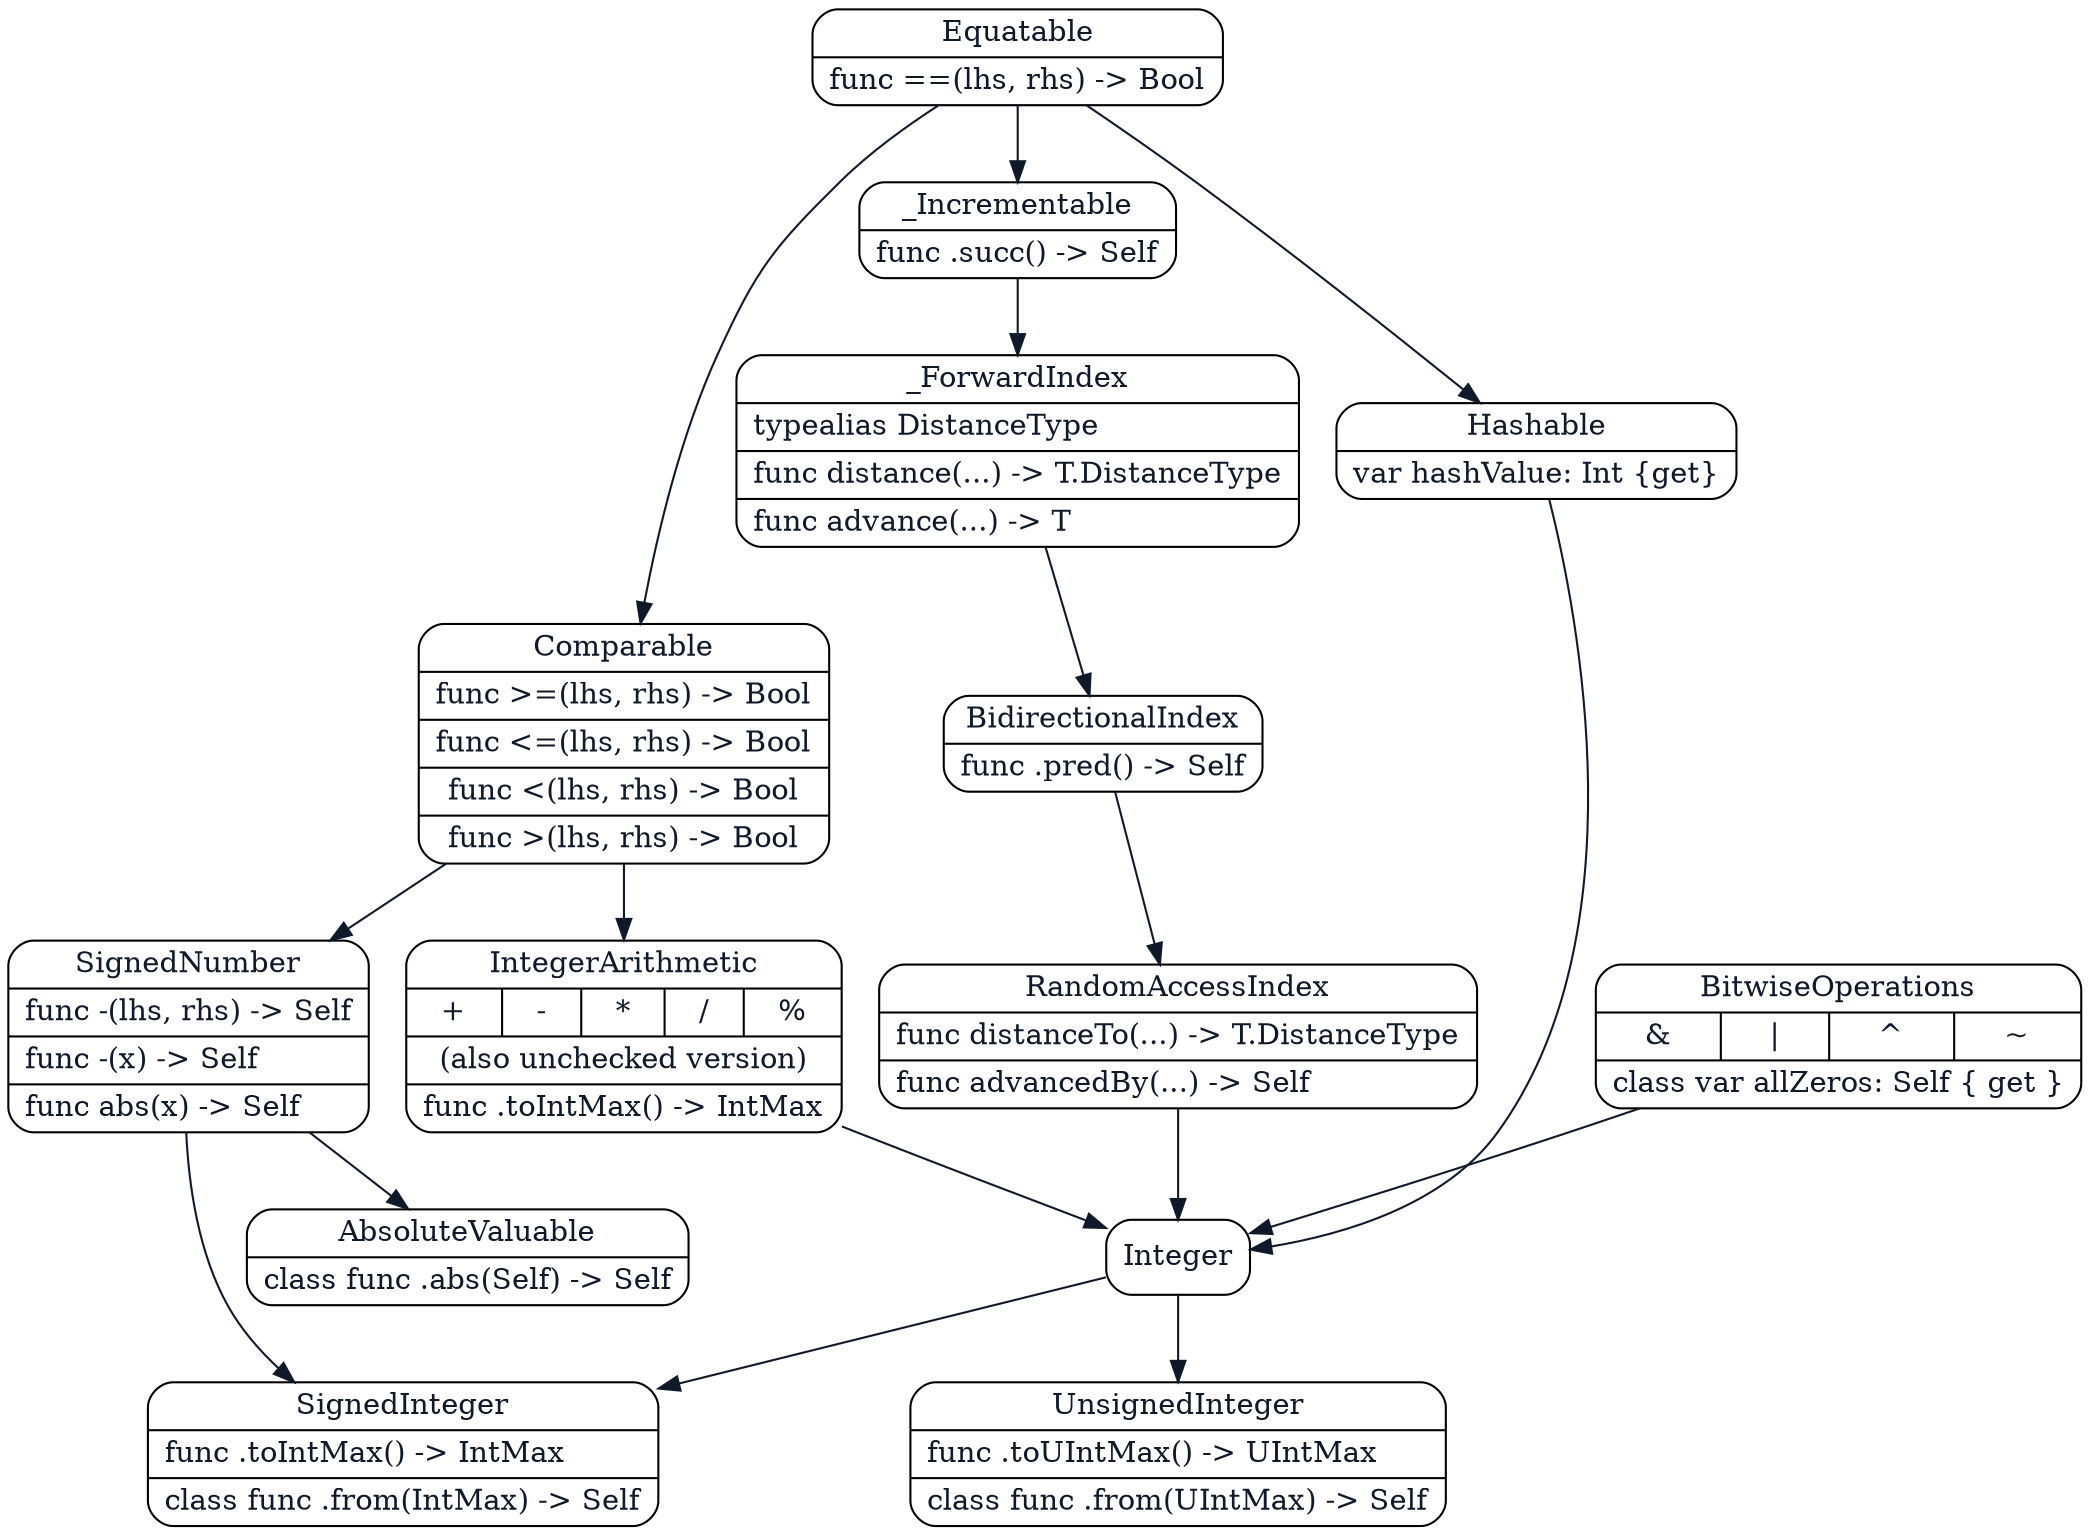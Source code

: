 digraph G {
  // General Settings
  graph [
         truecolor=true
         bgcolor="#FFFFFF00"
         fontname = "mono"
         splines=true
         ];
  node [
        shape="Mrecord"
        style=filled
        fillcolor="#FFFFFF"
        fontcolor="#0F192A"
        bgcolor=white
        ];
  edge [
        color="#0F192A"
        ];
  "Equatable" [
      label="{ Equatable | func ==(lhs, rhs) -&gt; Bool}"
      ];
  "Incrementable" [
      label="{ _Incrementable | func .succ() -&gt; Self}"
      ];

  "ForwardIndex" [
      label="{ _ForwardIndex | typealias DistanceType \l| func distance(...) -&gt; T.DistanceType | func advance(...) -&gt; T\l}"
      ];

  "BidirectionalIndex" [
      label="{ BidirectionalIndex | func .pred() -&gt; Self}"
      ];

  "RandomAccessIndex" [
      label="{ RandomAccessIndex | func distanceTo(...) -&gt; T.DistanceType | func advancedBy(...) -&gt; Self\l}"
      ];

  "Comparable" [
      label="{ Comparable | func &gt;=(lhs, rhs) -&gt; Bool | func &lt;=(lhs, rhs) -&gt; Bool | func &lt;(lhs, rhs) -&gt; Bool | func &gt;(lhs, rhs) -&gt; Bool}"
      ];

  "Hashable" [
      label="{ Hashable | var hashValue: Int \{get\} }"
      ];

  "SignedNumber" [
      label="{ SignedNumber | func -(lhs, rhs) -&gt; Self | func -(x) -&gt; Self \l| func abs(x) -&gt; Self\l}"
      ];

  "AbsoluteValuable" [
      label="{ AbsoluteValuable | class func .abs(Self) -&gt; Self}"
      ];

  "IntegerArithmetic" [
      label="{ IntegerArithmetic | {+ | - | * | / | %} | (also unchecked version) | func .toIntMax() -&gt; IntMax }"
      ];

  "BitwiseOperations" [
      label="{ BitwiseOperations | {\& | \| | ^ | ~} | class var allZeros: Self \{ get \}}"
      ];

  "Integer" [
      label="{ Integer }"
      ];

  "SignedInteger" [
      label="{ SignedInteger | func .toIntMax() -&gt; IntMax \l| class func .from(IntMax) -&gt; Self }"
      ];

  "UnsignedInteger" [
      label="{ UnsignedInteger | func .toUIntMax() -&gt; UIntMax \l| class func .from(UIntMax) -&gt; Self }"
      ];


  "Equatable" -> "Incrementable" -> "ForwardIndex" -> "BidirectionalIndex" -> "RandomAccessIndex";
  "Equatable" -> "Comparable";
  "Equatable" -> "Hashable";

  "Comparable" -> "SignedNumber" -> "AbsoluteValuable";

  "Comparable" -> "IntegerArithmetic" -> "Integer";
  "BitwiseOperations" -> "Integer";
  "RandomAccessIndex" -> "Integer";
  "Hashable" -> "Integer";

  "SignedNumber" -> "SignedInteger";
  "Integer" -> "SignedInteger";

  "Integer" -> "UnsignedInteger";

}
